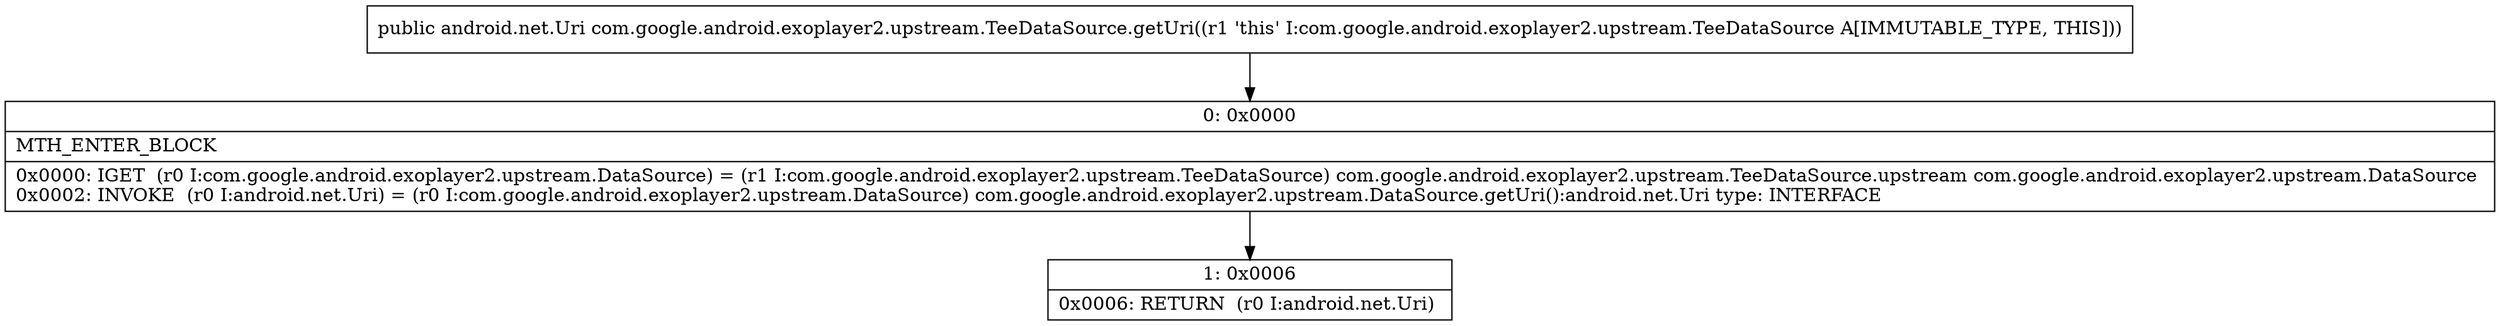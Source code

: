 digraph "CFG forcom.google.android.exoplayer2.upstream.TeeDataSource.getUri()Landroid\/net\/Uri;" {
Node_0 [shape=record,label="{0\:\ 0x0000|MTH_ENTER_BLOCK\l|0x0000: IGET  (r0 I:com.google.android.exoplayer2.upstream.DataSource) = (r1 I:com.google.android.exoplayer2.upstream.TeeDataSource) com.google.android.exoplayer2.upstream.TeeDataSource.upstream com.google.android.exoplayer2.upstream.DataSource \l0x0002: INVOKE  (r0 I:android.net.Uri) = (r0 I:com.google.android.exoplayer2.upstream.DataSource) com.google.android.exoplayer2.upstream.DataSource.getUri():android.net.Uri type: INTERFACE \l}"];
Node_1 [shape=record,label="{1\:\ 0x0006|0x0006: RETURN  (r0 I:android.net.Uri) \l}"];
MethodNode[shape=record,label="{public android.net.Uri com.google.android.exoplayer2.upstream.TeeDataSource.getUri((r1 'this' I:com.google.android.exoplayer2.upstream.TeeDataSource A[IMMUTABLE_TYPE, THIS])) }"];
MethodNode -> Node_0;
Node_0 -> Node_1;
}

